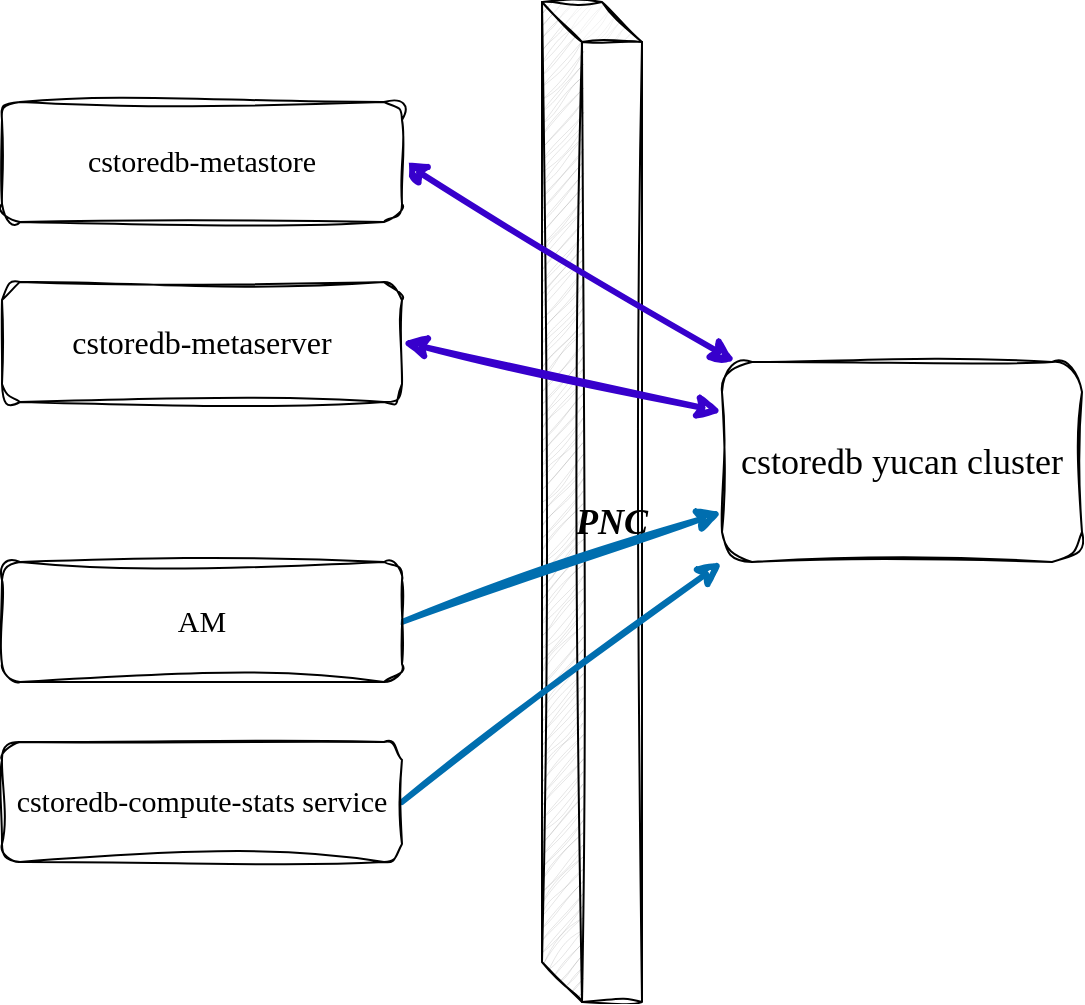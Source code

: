 <mxfile version="28.1.1">
  <diagram name="第 1 页" id="6HyRH2OWwauoH9M5xElq">
    <mxGraphModel dx="1426" dy="743" grid="0" gridSize="10" guides="1" tooltips="1" connect="1" arrows="1" fold="1" page="0" pageScale="1" pageWidth="827" pageHeight="1169" math="0" shadow="0">
      <root>
        <mxCell id="0" />
        <mxCell id="1" parent="0" />
        <mxCell id="38ipJZG62_bZAssPymxb-1" value="&lt;font style=&quot;font-size: 18px;&quot; face=&quot;Comic Sans MS&quot;&gt;cstoredb yucan cluster&lt;/font&gt;" style="whiteSpace=wrap;html=1;align=center;sketch=1;hachureGap=4;jiggle=2;curveFitting=1;fontFamily=Architects Daughter;fontSource=https%3A%2F%2Ffonts.googleapis.com%2Fcss%3Ffamily%3DArchitects%2BDaughter;rounded=1;labelBackgroundColor=none;" parent="1" vertex="1">
          <mxGeometry x="530" y="350" width="180" height="100" as="geometry" />
        </mxCell>
        <mxCell id="38ipJZG62_bZAssPymxb-3" value="&lt;font style=&quot;font-size: 18px;&quot; face=&quot;Comic Sans MS&quot;&gt;&lt;i&gt;&lt;b&gt;PNC&lt;/b&gt;&lt;/i&gt;&lt;/font&gt;" style="shape=cube;whiteSpace=wrap;html=1;boundedLbl=1;backgroundOutline=1;darkOpacity=0.05;darkOpacity2=0.1;sketch=1;hachureGap=4;jiggle=2;curveFitting=1;fontFamily=Architects Daughter;fontSource=https%3A%2F%2Ffonts.googleapis.com%2Fcss%3Ffamily%3DArchitects%2BDaughter;labelBackgroundColor=none;" parent="1" vertex="1">
          <mxGeometry x="440" y="170" width="50" height="500" as="geometry" />
        </mxCell>
        <mxCell id="38ipJZG62_bZAssPymxb-10" style="rounded=1;sketch=1;hachureGap=4;jiggle=2;curveFitting=1;orthogonalLoop=1;jettySize=auto;html=1;fontFamily=Architects Daughter;fontSource=https%3A%2F%2Ffonts.googleapis.com%2Fcss%3Ffamily%3DArchitects%2BDaughter;exitX=1;exitY=0.5;exitDx=0;exitDy=0;labelBackgroundColor=none;fontColor=default;endArrow=classic;endFill=1;curved=0;startArrow=classic;startFill=1;startSize=6;strokeWidth=3;fillColor=#6a00ff;strokeColor=#3700CC;" parent="1" source="38ipJZG62_bZAssPymxb-4" target="38ipJZG62_bZAssPymxb-1" edge="1">
          <mxGeometry relative="1" as="geometry" />
        </mxCell>
        <mxCell id="38ipJZG62_bZAssPymxb-4" value="&lt;div style=&quot;margin: 0px; white-space: pre;&quot; data-sabo-line=&quot;true&quot;&gt;&lt;p style=&quot;margin: 0px;&quot;&gt;&lt;font style=&quot;font-size: 15px;&quot; face=&quot;Comic Sans MS&quot;&gt;cstoredb-metastore&lt;/font&gt;&lt;/p&gt;&lt;/div&gt;&lt;div data-sabo-app-id=&quot;note.temu.team&quot;&gt;&lt;/div&gt;" style="whiteSpace=wrap;html=1;align=center;sketch=1;hachureGap=4;jiggle=2;curveFitting=1;fontFamily=Architects Daughter;fontSource=https%3A%2F%2Ffonts.googleapis.com%2Fcss%3Ffamily%3DArchitects%2BDaughter;glass=0;rounded=1;labelBackgroundColor=none;" parent="1" vertex="1">
          <mxGeometry x="170" y="220" width="200" height="60" as="geometry" />
        </mxCell>
        <mxCell id="38ipJZG62_bZAssPymxb-12" style="rounded=0;sketch=1;hachureGap=4;jiggle=2;curveFitting=1;orthogonalLoop=1;jettySize=auto;html=1;exitX=1;exitY=0.5;exitDx=0;exitDy=0;entryX=0;entryY=0.75;entryDx=0;entryDy=0;fontFamily=Architects Daughter;fontSource=https%3A%2F%2Ffonts.googleapis.com%2Fcss%3Ffamily%3DArchitects%2BDaughter;strokeWidth=3;fillColor=#1ba1e2;strokeColor=#006EAF;" parent="1" source="38ipJZG62_bZAssPymxb-7" target="38ipJZG62_bZAssPymxb-1" edge="1">
          <mxGeometry relative="1" as="geometry" />
        </mxCell>
        <mxCell id="38ipJZG62_bZAssPymxb-7" value="&lt;font style=&quot;font-size: 15px;&quot; face=&quot;Comic Sans MS&quot;&gt;AM&lt;/font&gt;" style="rounded=1;whiteSpace=wrap;html=1;sketch=1;hachureGap=4;jiggle=2;curveFitting=1;fontFamily=Architects Daughter;fontSource=https%3A%2F%2Ffonts.googleapis.com%2Fcss%3Ffamily%3DArchitects%2BDaughter;labelBackgroundColor=none;" parent="1" vertex="1">
          <mxGeometry x="170" y="450" width="200" height="60" as="geometry" />
        </mxCell>
        <mxCell id="38ipJZG62_bZAssPymxb-11" style="rounded=0;sketch=1;hachureGap=4;jiggle=2;curveFitting=1;orthogonalLoop=1;jettySize=auto;html=1;exitX=1;exitY=0.5;exitDx=0;exitDy=0;entryX=0;entryY=0.25;entryDx=0;entryDy=0;fontFamily=Architects Daughter;fontSource=https%3A%2F%2Ffonts.googleapis.com%2Fcss%3Ffamily%3DArchitects%2BDaughter;startArrow=classic;startFill=1;strokeWidth=3;fillColor=#6a00ff;strokeColor=#3700CC;" parent="1" source="38ipJZG62_bZAssPymxb-8" target="38ipJZG62_bZAssPymxb-1" edge="1">
          <mxGeometry relative="1" as="geometry" />
        </mxCell>
        <mxCell id="38ipJZG62_bZAssPymxb-8" value="&lt;span style=&quot;white-space: pre;&quot;&gt;&lt;font style=&quot;font-size: 16px;&quot; face=&quot;Comic Sans MS&quot;&gt;cstoredb-metaserver&lt;/font&gt;&lt;/span&gt;" style="rounded=1;whiteSpace=wrap;html=1;sketch=1;hachureGap=4;jiggle=2;curveFitting=1;fontFamily=Architects Daughter;fontSource=https%3A%2F%2Ffonts.googleapis.com%2Fcss%3Ffamily%3DArchitects%2BDaughter;labelBackgroundColor=none;" parent="1" vertex="1">
          <mxGeometry x="170" y="310" width="200" height="60" as="geometry" />
        </mxCell>
        <mxCell id="38ipJZG62_bZAssPymxb-13" style="rounded=0;sketch=1;hachureGap=4;jiggle=2;curveFitting=1;orthogonalLoop=1;jettySize=auto;html=1;exitX=1;exitY=0.5;exitDx=0;exitDy=0;entryX=0;entryY=1;entryDx=0;entryDy=0;fontFamily=Architects Daughter;fontSource=https%3A%2F%2Ffonts.googleapis.com%2Fcss%3Ffamily%3DArchitects%2BDaughter;strokeWidth=3;fillColor=#1ba1e2;strokeColor=#006EAF;" parent="1" source="38ipJZG62_bZAssPymxb-9" target="38ipJZG62_bZAssPymxb-1" edge="1">
          <mxGeometry relative="1" as="geometry" />
        </mxCell>
        <mxCell id="38ipJZG62_bZAssPymxb-9" value="&lt;span data-v-87283074=&quot;&quot; class=&quot;pre-text pre-text-normal win32&quot;&gt;&lt;font style=&quot;font-size: 15px;&quot; face=&quot;Comic Sans MS&quot;&gt;cstoredb-compute-stats service&lt;/font&gt;&lt;/span&gt;" style="rounded=1;whiteSpace=wrap;html=1;sketch=1;hachureGap=4;jiggle=2;curveFitting=1;fontFamily=Architects Daughter;fontSource=https%3A%2F%2Ffonts.googleapis.com%2Fcss%3Ffamily%3DArchitects%2BDaughter;labelBackgroundColor=none;" parent="1" vertex="1">
          <mxGeometry x="170" y="540" width="200" height="60" as="geometry" />
        </mxCell>
      </root>
    </mxGraphModel>
  </diagram>
</mxfile>

